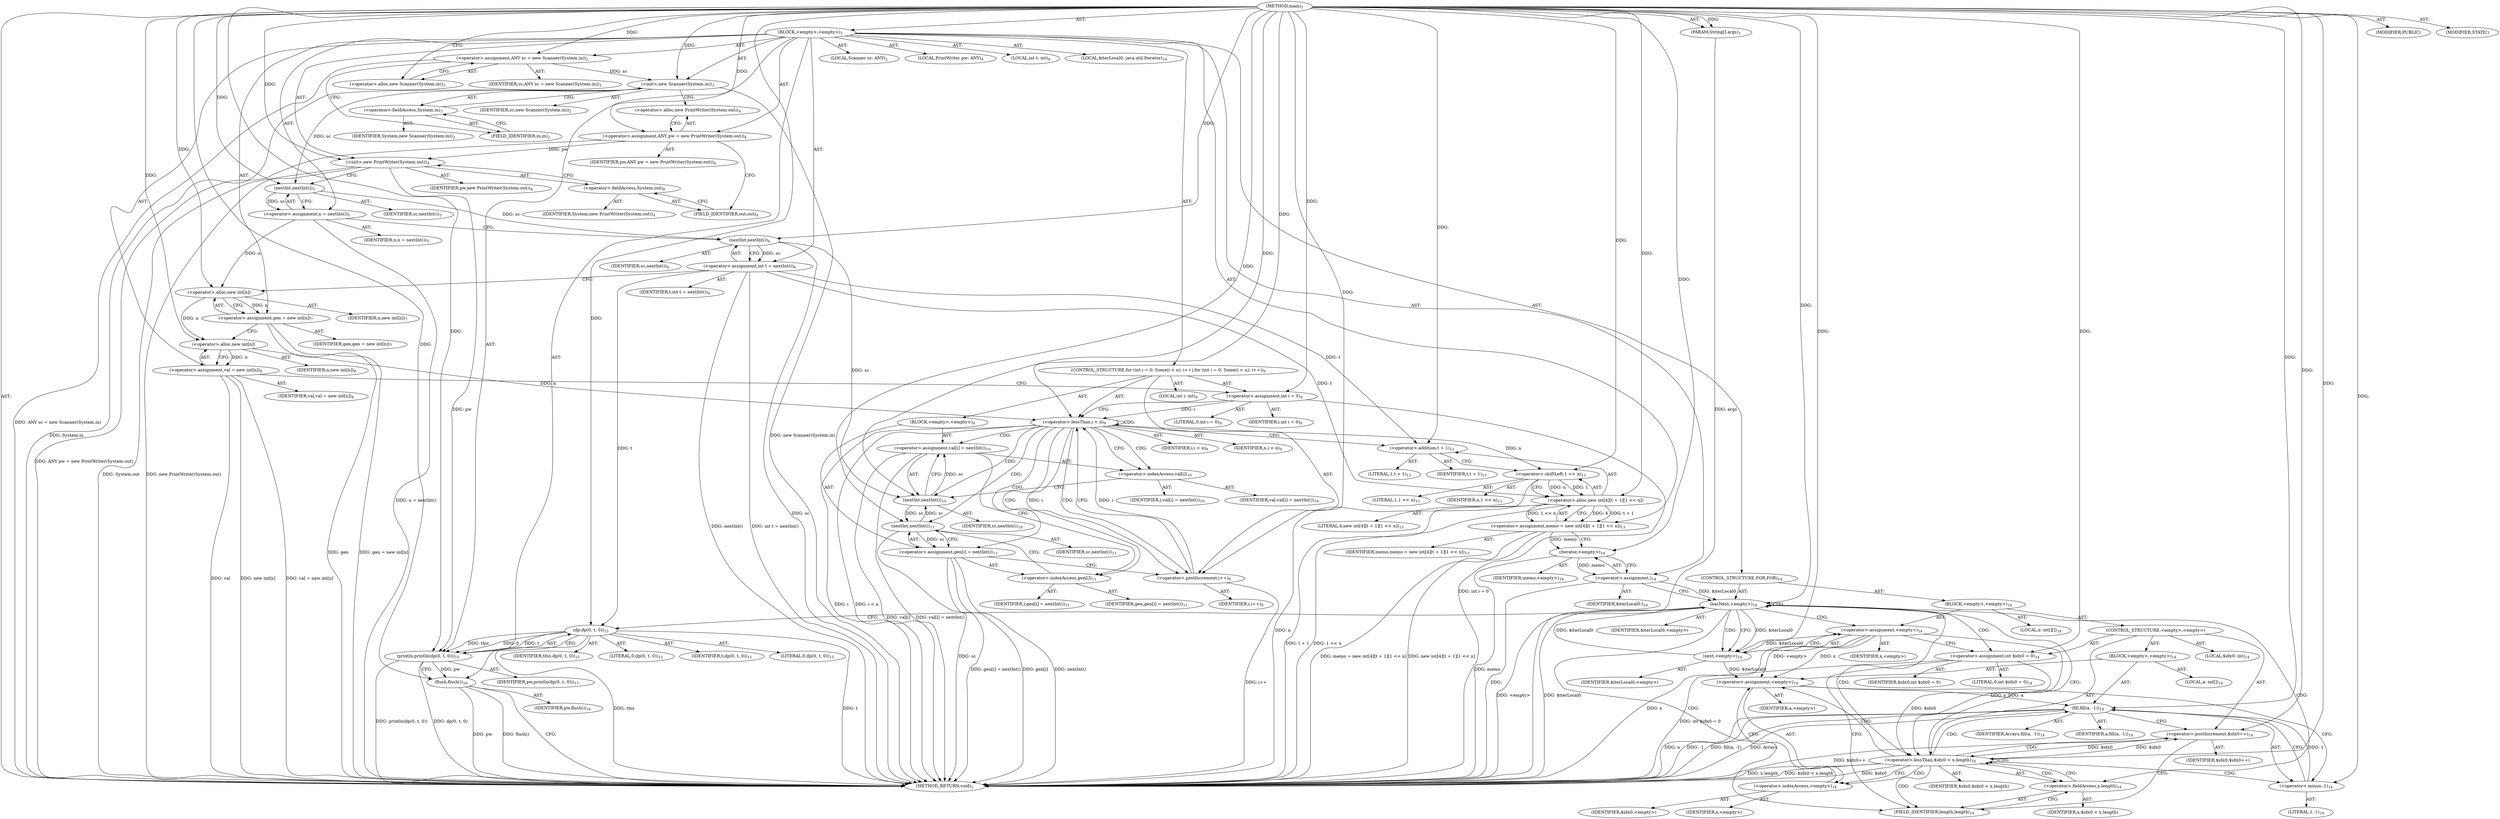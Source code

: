 digraph "main" {  
"21" [label = <(METHOD,main)<SUB>1</SUB>> ]
"22" [label = <(PARAM,String[] args)<SUB>1</SUB>> ]
"23" [label = <(BLOCK,&lt;empty&gt;,&lt;empty&gt;)<SUB>1</SUB>> ]
"4" [label = <(LOCAL,Scanner sc: ANY)<SUB>2</SUB>> ]
"24" [label = <(&lt;operator&gt;.assignment,ANY sc = new Scanner(System.in))<SUB>2</SUB>> ]
"25" [label = <(IDENTIFIER,sc,ANY sc = new Scanner(System.in))<SUB>2</SUB>> ]
"26" [label = <(&lt;operator&gt;.alloc,new Scanner(System.in))<SUB>2</SUB>> ]
"27" [label = <(&lt;init&gt;,new Scanner(System.in))<SUB>2</SUB>> ]
"3" [label = <(IDENTIFIER,sc,new Scanner(System.in))<SUB>2</SUB>> ]
"28" [label = <(&lt;operator&gt;.fieldAccess,System.in)<SUB>2</SUB>> ]
"29" [label = <(IDENTIFIER,System,new Scanner(System.in))<SUB>2</SUB>> ]
"30" [label = <(FIELD_IDENTIFIER,in,in)<SUB>2</SUB>> ]
"6" [label = <(LOCAL,PrintWriter pw: ANY)<SUB>4</SUB>> ]
"31" [label = <(&lt;operator&gt;.assignment,ANY pw = new PrintWriter(System.out))<SUB>4</SUB>> ]
"32" [label = <(IDENTIFIER,pw,ANY pw = new PrintWriter(System.out))<SUB>4</SUB>> ]
"33" [label = <(&lt;operator&gt;.alloc,new PrintWriter(System.out))<SUB>4</SUB>> ]
"34" [label = <(&lt;init&gt;,new PrintWriter(System.out))<SUB>4</SUB>> ]
"5" [label = <(IDENTIFIER,pw,new PrintWriter(System.out))<SUB>4</SUB>> ]
"35" [label = <(&lt;operator&gt;.fieldAccess,System.out)<SUB>4</SUB>> ]
"36" [label = <(IDENTIFIER,System,new PrintWriter(System.out))<SUB>4</SUB>> ]
"37" [label = <(FIELD_IDENTIFIER,out,out)<SUB>4</SUB>> ]
"38" [label = <(&lt;operator&gt;.assignment,n = nextInt())<SUB>5</SUB>> ]
"39" [label = <(IDENTIFIER,n,n = nextInt())<SUB>5</SUB>> ]
"40" [label = <(nextInt,nextInt())<SUB>5</SUB>> ]
"41" [label = <(IDENTIFIER,sc,nextInt())<SUB>5</SUB>> ]
"42" [label = <(LOCAL,int t: int)<SUB>6</SUB>> ]
"43" [label = <(&lt;operator&gt;.assignment,int t = nextInt())<SUB>6</SUB>> ]
"44" [label = <(IDENTIFIER,t,int t = nextInt())<SUB>6</SUB>> ]
"45" [label = <(nextInt,nextInt())<SUB>6</SUB>> ]
"46" [label = <(IDENTIFIER,sc,nextInt())<SUB>6</SUB>> ]
"47" [label = <(&lt;operator&gt;.assignment,gen = new int[n])<SUB>7</SUB>> ]
"48" [label = <(IDENTIFIER,gen,gen = new int[n])<SUB>7</SUB>> ]
"49" [label = <(&lt;operator&gt;.alloc,new int[n])> ]
"50" [label = <(IDENTIFIER,n,new int[n])<SUB>7</SUB>> ]
"51" [label = <(&lt;operator&gt;.assignment,val = new int[n])<SUB>8</SUB>> ]
"52" [label = <(IDENTIFIER,val,val = new int[n])<SUB>8</SUB>> ]
"53" [label = <(&lt;operator&gt;.alloc,new int[n])> ]
"54" [label = <(IDENTIFIER,n,new int[n])<SUB>8</SUB>> ]
"55" [label = <(CONTROL_STRUCTURE,for (int i = 0; Some(i &lt; n); i++),for (int i = 0; Some(i &lt; n); i++))<SUB>9</SUB>> ]
"56" [label = <(LOCAL,int i: int)<SUB>9</SUB>> ]
"57" [label = <(&lt;operator&gt;.assignment,int i = 0)<SUB>9</SUB>> ]
"58" [label = <(IDENTIFIER,i,int i = 0)<SUB>9</SUB>> ]
"59" [label = <(LITERAL,0,int i = 0)<SUB>9</SUB>> ]
"60" [label = <(&lt;operator&gt;.lessThan,i &lt; n)<SUB>9</SUB>> ]
"61" [label = <(IDENTIFIER,i,i &lt; n)<SUB>9</SUB>> ]
"62" [label = <(IDENTIFIER,n,i &lt; n)<SUB>9</SUB>> ]
"63" [label = <(&lt;operator&gt;.postIncrement,i++)<SUB>9</SUB>> ]
"64" [label = <(IDENTIFIER,i,i++)<SUB>9</SUB>> ]
"65" [label = <(BLOCK,&lt;empty&gt;,&lt;empty&gt;)<SUB>9</SUB>> ]
"66" [label = <(&lt;operator&gt;.assignment,val[i] = nextInt())<SUB>10</SUB>> ]
"67" [label = <(&lt;operator&gt;.indexAccess,val[i])<SUB>10</SUB>> ]
"68" [label = <(IDENTIFIER,val,val[i] = nextInt())<SUB>10</SUB>> ]
"69" [label = <(IDENTIFIER,i,val[i] = nextInt())<SUB>10</SUB>> ]
"70" [label = <(nextInt,nextInt())<SUB>10</SUB>> ]
"71" [label = <(IDENTIFIER,sc,nextInt())<SUB>10</SUB>> ]
"72" [label = <(&lt;operator&gt;.assignment,gen[i] = nextInt())<SUB>11</SUB>> ]
"73" [label = <(&lt;operator&gt;.indexAccess,gen[i])<SUB>11</SUB>> ]
"74" [label = <(IDENTIFIER,gen,gen[i] = nextInt())<SUB>11</SUB>> ]
"75" [label = <(IDENTIFIER,i,gen[i] = nextInt())<SUB>11</SUB>> ]
"76" [label = <(nextInt,nextInt())<SUB>11</SUB>> ]
"77" [label = <(IDENTIFIER,sc,nextInt())<SUB>11</SUB>> ]
"78" [label = <(&lt;operator&gt;.assignment,memo = new int[4][t + 1][1 &lt;&lt; n])<SUB>13</SUB>> ]
"79" [label = <(IDENTIFIER,memo,memo = new int[4][t + 1][1 &lt;&lt; n])<SUB>13</SUB>> ]
"80" [label = <(&lt;operator&gt;.alloc,new int[4][t + 1][1 &lt;&lt; n])> ]
"81" [label = <(LITERAL,4,new int[4][t + 1][1 &lt;&lt; n])<SUB>13</SUB>> ]
"82" [label = <(&lt;operator&gt;.addition,t + 1)<SUB>13</SUB>> ]
"83" [label = <(IDENTIFIER,t,t + 1)<SUB>13</SUB>> ]
"84" [label = <(LITERAL,1,t + 1)<SUB>13</SUB>> ]
"85" [label = <(&lt;operator&gt;.shiftLeft,1 &lt;&lt; n)<SUB>13</SUB>> ]
"86" [label = <(LITERAL,1,1 &lt;&lt; n)<SUB>13</SUB>> ]
"87" [label = <(IDENTIFIER,n,1 &lt;&lt; n)<SUB>13</SUB>> ]
"88" [label = <(LOCAL,$iterLocal0: java.util.Iterator)<SUB>14</SUB>> ]
"89" [label = <(&lt;operator&gt;.assignment,)<SUB>14</SUB>> ]
"90" [label = <(IDENTIFIER,$iterLocal0,)<SUB>14</SUB>> ]
"91" [label = <(iterator,&lt;empty&gt;)<SUB>14</SUB>> ]
"92" [label = <(IDENTIFIER,memo,&lt;empty&gt;)<SUB>14</SUB>> ]
"93" [label = <(CONTROL_STRUCTURE,FOR,FOR)<SUB>14</SUB>> ]
"94" [label = <(hasNext,&lt;empty&gt;)<SUB>14</SUB>> ]
"95" [label = <(IDENTIFIER,$iterLocal0,&lt;empty&gt;)> ]
"96" [label = <(BLOCK,&lt;empty&gt;,&lt;empty&gt;)<SUB>14</SUB>> ]
"97" [label = <(LOCAL,x: int[][])<SUB>14</SUB>> ]
"98" [label = <(&lt;operator&gt;.assignment,&lt;empty&gt;)<SUB>14</SUB>> ]
"99" [label = <(IDENTIFIER,x,&lt;empty&gt;)> ]
"100" [label = <(next,&lt;empty&gt;)<SUB>14</SUB>> ]
"101" [label = <(IDENTIFIER,$iterLocal0,&lt;empty&gt;)> ]
"102" [label = <(CONTROL_STRUCTURE,&lt;empty&gt;,&lt;empty&gt;)> ]
"103" [label = <(LOCAL,$idx0: int)<SUB>14</SUB>> ]
"104" [label = <(&lt;operator&gt;.assignment,int $idx0 = 0)<SUB>14</SUB>> ]
"105" [label = <(IDENTIFIER,$idx0,int $idx0 = 0)> ]
"106" [label = <(LITERAL,0,int $idx0 = 0)<SUB>14</SUB>> ]
"107" [label = <(&lt;operator&gt;.lessThan,$idx0 &lt; x.length)<SUB>14</SUB>> ]
"108" [label = <(IDENTIFIER,$idx0,$idx0 &lt; x.length)> ]
"109" [label = <(&lt;operator&gt;.fieldAccess,x.length)<SUB>14</SUB>> ]
"110" [label = <(IDENTIFIER,x,$idx0 &lt; x.length)> ]
"111" [label = <(FIELD_IDENTIFIER,length,length)<SUB>14</SUB>> ]
"112" [label = <(&lt;operator&gt;.postIncrement,$idx0++)<SUB>14</SUB>> ]
"113" [label = <(IDENTIFIER,$idx0,$idx0++)> ]
"114" [label = <(BLOCK,&lt;empty&gt;,&lt;empty&gt;)<SUB>14</SUB>> ]
"115" [label = <(LOCAL,a: int[])<SUB>14</SUB>> ]
"116" [label = <(&lt;operator&gt;.assignment,&lt;empty&gt;)<SUB>14</SUB>> ]
"117" [label = <(IDENTIFIER,a,&lt;empty&gt;)> ]
"118" [label = <(&lt;operator&gt;.indexAccess,&lt;empty&gt;)<SUB>14</SUB>> ]
"119" [label = <(IDENTIFIER,x,&lt;empty&gt;)> ]
"120" [label = <(IDENTIFIER,$idx0,&lt;empty&gt;)> ]
"121" [label = <(fill,fill(a, -1))<SUB>14</SUB>> ]
"122" [label = <(IDENTIFIER,Arrays,fill(a, -1))<SUB>14</SUB>> ]
"123" [label = <(IDENTIFIER,a,fill(a, -1))<SUB>14</SUB>> ]
"124" [label = <(&lt;operator&gt;.minus,-1)<SUB>14</SUB>> ]
"125" [label = <(LITERAL,1,-1)<SUB>14</SUB>> ]
"126" [label = <(println,println(dp(0, t, 0)))<SUB>15</SUB>> ]
"127" [label = <(IDENTIFIER,pw,println(dp(0, t, 0)))<SUB>15</SUB>> ]
"128" [label = <(dp,dp(0, t, 0))<SUB>15</SUB>> ]
"129" [label = <(IDENTIFIER,this,dp(0, t, 0))<SUB>15</SUB>> ]
"130" [label = <(LITERAL,0,dp(0, t, 0))<SUB>15</SUB>> ]
"131" [label = <(IDENTIFIER,t,dp(0, t, 0))<SUB>15</SUB>> ]
"132" [label = <(LITERAL,0,dp(0, t, 0))<SUB>15</SUB>> ]
"133" [label = <(flush,flush())<SUB>16</SUB>> ]
"134" [label = <(IDENTIFIER,pw,flush())<SUB>16</SUB>> ]
"135" [label = <(MODIFIER,PUBLIC)> ]
"136" [label = <(MODIFIER,STATIC)> ]
"137" [label = <(METHOD_RETURN,void)<SUB>1</SUB>> ]
  "21" -> "22"  [ label = "AST: "] 
  "21" -> "23"  [ label = "AST: "] 
  "21" -> "135"  [ label = "AST: "] 
  "21" -> "136"  [ label = "AST: "] 
  "21" -> "137"  [ label = "AST: "] 
  "23" -> "4"  [ label = "AST: "] 
  "23" -> "24"  [ label = "AST: "] 
  "23" -> "27"  [ label = "AST: "] 
  "23" -> "6"  [ label = "AST: "] 
  "23" -> "31"  [ label = "AST: "] 
  "23" -> "34"  [ label = "AST: "] 
  "23" -> "38"  [ label = "AST: "] 
  "23" -> "42"  [ label = "AST: "] 
  "23" -> "43"  [ label = "AST: "] 
  "23" -> "47"  [ label = "AST: "] 
  "23" -> "51"  [ label = "AST: "] 
  "23" -> "55"  [ label = "AST: "] 
  "23" -> "78"  [ label = "AST: "] 
  "23" -> "88"  [ label = "AST: "] 
  "23" -> "89"  [ label = "AST: "] 
  "23" -> "93"  [ label = "AST: "] 
  "23" -> "126"  [ label = "AST: "] 
  "23" -> "133"  [ label = "AST: "] 
  "24" -> "25"  [ label = "AST: "] 
  "24" -> "26"  [ label = "AST: "] 
  "27" -> "3"  [ label = "AST: "] 
  "27" -> "28"  [ label = "AST: "] 
  "28" -> "29"  [ label = "AST: "] 
  "28" -> "30"  [ label = "AST: "] 
  "31" -> "32"  [ label = "AST: "] 
  "31" -> "33"  [ label = "AST: "] 
  "34" -> "5"  [ label = "AST: "] 
  "34" -> "35"  [ label = "AST: "] 
  "35" -> "36"  [ label = "AST: "] 
  "35" -> "37"  [ label = "AST: "] 
  "38" -> "39"  [ label = "AST: "] 
  "38" -> "40"  [ label = "AST: "] 
  "40" -> "41"  [ label = "AST: "] 
  "43" -> "44"  [ label = "AST: "] 
  "43" -> "45"  [ label = "AST: "] 
  "45" -> "46"  [ label = "AST: "] 
  "47" -> "48"  [ label = "AST: "] 
  "47" -> "49"  [ label = "AST: "] 
  "49" -> "50"  [ label = "AST: "] 
  "51" -> "52"  [ label = "AST: "] 
  "51" -> "53"  [ label = "AST: "] 
  "53" -> "54"  [ label = "AST: "] 
  "55" -> "56"  [ label = "AST: "] 
  "55" -> "57"  [ label = "AST: "] 
  "55" -> "60"  [ label = "AST: "] 
  "55" -> "63"  [ label = "AST: "] 
  "55" -> "65"  [ label = "AST: "] 
  "57" -> "58"  [ label = "AST: "] 
  "57" -> "59"  [ label = "AST: "] 
  "60" -> "61"  [ label = "AST: "] 
  "60" -> "62"  [ label = "AST: "] 
  "63" -> "64"  [ label = "AST: "] 
  "65" -> "66"  [ label = "AST: "] 
  "65" -> "72"  [ label = "AST: "] 
  "66" -> "67"  [ label = "AST: "] 
  "66" -> "70"  [ label = "AST: "] 
  "67" -> "68"  [ label = "AST: "] 
  "67" -> "69"  [ label = "AST: "] 
  "70" -> "71"  [ label = "AST: "] 
  "72" -> "73"  [ label = "AST: "] 
  "72" -> "76"  [ label = "AST: "] 
  "73" -> "74"  [ label = "AST: "] 
  "73" -> "75"  [ label = "AST: "] 
  "76" -> "77"  [ label = "AST: "] 
  "78" -> "79"  [ label = "AST: "] 
  "78" -> "80"  [ label = "AST: "] 
  "80" -> "81"  [ label = "AST: "] 
  "80" -> "82"  [ label = "AST: "] 
  "80" -> "85"  [ label = "AST: "] 
  "82" -> "83"  [ label = "AST: "] 
  "82" -> "84"  [ label = "AST: "] 
  "85" -> "86"  [ label = "AST: "] 
  "85" -> "87"  [ label = "AST: "] 
  "89" -> "90"  [ label = "AST: "] 
  "89" -> "91"  [ label = "AST: "] 
  "91" -> "92"  [ label = "AST: "] 
  "93" -> "94"  [ label = "AST: "] 
  "93" -> "96"  [ label = "AST: "] 
  "94" -> "95"  [ label = "AST: "] 
  "96" -> "97"  [ label = "AST: "] 
  "96" -> "98"  [ label = "AST: "] 
  "96" -> "102"  [ label = "AST: "] 
  "98" -> "99"  [ label = "AST: "] 
  "98" -> "100"  [ label = "AST: "] 
  "100" -> "101"  [ label = "AST: "] 
  "102" -> "103"  [ label = "AST: "] 
  "102" -> "104"  [ label = "AST: "] 
  "102" -> "107"  [ label = "AST: "] 
  "102" -> "112"  [ label = "AST: "] 
  "102" -> "114"  [ label = "AST: "] 
  "104" -> "105"  [ label = "AST: "] 
  "104" -> "106"  [ label = "AST: "] 
  "107" -> "108"  [ label = "AST: "] 
  "107" -> "109"  [ label = "AST: "] 
  "109" -> "110"  [ label = "AST: "] 
  "109" -> "111"  [ label = "AST: "] 
  "112" -> "113"  [ label = "AST: "] 
  "114" -> "115"  [ label = "AST: "] 
  "114" -> "116"  [ label = "AST: "] 
  "114" -> "121"  [ label = "AST: "] 
  "116" -> "117"  [ label = "AST: "] 
  "116" -> "118"  [ label = "AST: "] 
  "118" -> "119"  [ label = "AST: "] 
  "118" -> "120"  [ label = "AST: "] 
  "121" -> "122"  [ label = "AST: "] 
  "121" -> "123"  [ label = "AST: "] 
  "121" -> "124"  [ label = "AST: "] 
  "124" -> "125"  [ label = "AST: "] 
  "126" -> "127"  [ label = "AST: "] 
  "126" -> "128"  [ label = "AST: "] 
  "128" -> "129"  [ label = "AST: "] 
  "128" -> "130"  [ label = "AST: "] 
  "128" -> "131"  [ label = "AST: "] 
  "128" -> "132"  [ label = "AST: "] 
  "133" -> "134"  [ label = "AST: "] 
  "24" -> "30"  [ label = "CFG: "] 
  "27" -> "33"  [ label = "CFG: "] 
  "31" -> "37"  [ label = "CFG: "] 
  "34" -> "40"  [ label = "CFG: "] 
  "38" -> "45"  [ label = "CFG: "] 
  "43" -> "49"  [ label = "CFG: "] 
  "47" -> "53"  [ label = "CFG: "] 
  "51" -> "57"  [ label = "CFG: "] 
  "78" -> "91"  [ label = "CFG: "] 
  "89" -> "94"  [ label = "CFG: "] 
  "126" -> "133"  [ label = "CFG: "] 
  "133" -> "137"  [ label = "CFG: "] 
  "26" -> "24"  [ label = "CFG: "] 
  "28" -> "27"  [ label = "CFG: "] 
  "33" -> "31"  [ label = "CFG: "] 
  "35" -> "34"  [ label = "CFG: "] 
  "40" -> "38"  [ label = "CFG: "] 
  "45" -> "43"  [ label = "CFG: "] 
  "49" -> "47"  [ label = "CFG: "] 
  "53" -> "51"  [ label = "CFG: "] 
  "57" -> "60"  [ label = "CFG: "] 
  "60" -> "67"  [ label = "CFG: "] 
  "60" -> "82"  [ label = "CFG: "] 
  "63" -> "60"  [ label = "CFG: "] 
  "80" -> "78"  [ label = "CFG: "] 
  "91" -> "89"  [ label = "CFG: "] 
  "94" -> "100"  [ label = "CFG: "] 
  "94" -> "128"  [ label = "CFG: "] 
  "128" -> "126"  [ label = "CFG: "] 
  "30" -> "28"  [ label = "CFG: "] 
  "37" -> "35"  [ label = "CFG: "] 
  "66" -> "73"  [ label = "CFG: "] 
  "72" -> "63"  [ label = "CFG: "] 
  "82" -> "85"  [ label = "CFG: "] 
  "85" -> "80"  [ label = "CFG: "] 
  "98" -> "104"  [ label = "CFG: "] 
  "67" -> "70"  [ label = "CFG: "] 
  "70" -> "66"  [ label = "CFG: "] 
  "73" -> "76"  [ label = "CFG: "] 
  "76" -> "72"  [ label = "CFG: "] 
  "100" -> "98"  [ label = "CFG: "] 
  "104" -> "111"  [ label = "CFG: "] 
  "107" -> "94"  [ label = "CFG: "] 
  "107" -> "118"  [ label = "CFG: "] 
  "112" -> "111"  [ label = "CFG: "] 
  "109" -> "107"  [ label = "CFG: "] 
  "116" -> "124"  [ label = "CFG: "] 
  "121" -> "112"  [ label = "CFG: "] 
  "111" -> "109"  [ label = "CFG: "] 
  "118" -> "116"  [ label = "CFG: "] 
  "124" -> "121"  [ label = "CFG: "] 
  "21" -> "26"  [ label = "CFG: "] 
  "22" -> "137"  [ label = "DDG: args"] 
  "24" -> "137"  [ label = "DDG: ANY sc = new Scanner(System.in)"] 
  "27" -> "137"  [ label = "DDG: System.in"] 
  "27" -> "137"  [ label = "DDG: new Scanner(System.in)"] 
  "31" -> "137"  [ label = "DDG: ANY pw = new PrintWriter(System.out)"] 
  "34" -> "137"  [ label = "DDG: System.out"] 
  "34" -> "137"  [ label = "DDG: new PrintWriter(System.out)"] 
  "38" -> "137"  [ label = "DDG: n = nextInt()"] 
  "45" -> "137"  [ label = "DDG: sc"] 
  "43" -> "137"  [ label = "DDG: nextInt()"] 
  "43" -> "137"  [ label = "DDG: int t = nextInt()"] 
  "47" -> "137"  [ label = "DDG: gen"] 
  "47" -> "137"  [ label = "DDG: gen = new int[n]"] 
  "51" -> "137"  [ label = "DDG: val"] 
  "51" -> "137"  [ label = "DDG: new int[n]"] 
  "51" -> "137"  [ label = "DDG: val = new int[n]"] 
  "57" -> "137"  [ label = "DDG: int i = 0"] 
  "60" -> "137"  [ label = "DDG: i"] 
  "60" -> "137"  [ label = "DDG: i &lt; n"] 
  "80" -> "137"  [ label = "DDG: t + 1"] 
  "85" -> "137"  [ label = "DDG: n"] 
  "80" -> "137"  [ label = "DDG: 1 &lt;&lt; n"] 
  "78" -> "137"  [ label = "DDG: new int[4][t + 1][1 &lt;&lt; n]"] 
  "78" -> "137"  [ label = "DDG: memo = new int[4][t + 1][1 &lt;&lt; n]"] 
  "91" -> "137"  [ label = "DDG: memo"] 
  "89" -> "137"  [ label = "DDG: "] 
  "94" -> "137"  [ label = "DDG: $iterLocal0"] 
  "94" -> "137"  [ label = "DDG: &lt;empty&gt;"] 
  "128" -> "137"  [ label = "DDG: t"] 
  "126" -> "137"  [ label = "DDG: dp(0, t, 0)"] 
  "126" -> "137"  [ label = "DDG: println(dp(0, t, 0))"] 
  "133" -> "137"  [ label = "DDG: pw"] 
  "133" -> "137"  [ label = "DDG: flush()"] 
  "98" -> "137"  [ label = "DDG: x"] 
  "104" -> "137"  [ label = "DDG: int $idx0 = 0"] 
  "107" -> "137"  [ label = "DDG: $idx0"] 
  "107" -> "137"  [ label = "DDG: x.length"] 
  "107" -> "137"  [ label = "DDG: $idx0 &lt; x.length"] 
  "121" -> "137"  [ label = "DDG: a"] 
  "121" -> "137"  [ label = "DDG: -1"] 
  "121" -> "137"  [ label = "DDG: fill(a, -1)"] 
  "112" -> "137"  [ label = "DDG: $idx0++"] 
  "66" -> "137"  [ label = "DDG: val[i]"] 
  "66" -> "137"  [ label = "DDG: val[i] = nextInt()"] 
  "72" -> "137"  [ label = "DDG: gen[i]"] 
  "76" -> "137"  [ label = "DDG: sc"] 
  "72" -> "137"  [ label = "DDG: nextInt()"] 
  "72" -> "137"  [ label = "DDG: gen[i] = nextInt()"] 
  "63" -> "137"  [ label = "DDG: i++"] 
  "128" -> "137"  [ label = "DDG: this"] 
  "121" -> "137"  [ label = "DDG: Arrays"] 
  "21" -> "22"  [ label = "DDG: "] 
  "21" -> "24"  [ label = "DDG: "] 
  "21" -> "31"  [ label = "DDG: "] 
  "40" -> "38"  [ label = "DDG: sc"] 
  "45" -> "43"  [ label = "DDG: sc"] 
  "49" -> "47"  [ label = "DDG: n"] 
  "53" -> "51"  [ label = "DDG: n"] 
  "80" -> "78"  [ label = "DDG: 4"] 
  "80" -> "78"  [ label = "DDG: t + 1"] 
  "80" -> "78"  [ label = "DDG: 1 &lt;&lt; n"] 
  "91" -> "89"  [ label = "DDG: memo"] 
  "24" -> "27"  [ label = "DDG: sc"] 
  "21" -> "27"  [ label = "DDG: "] 
  "31" -> "34"  [ label = "DDG: pw"] 
  "21" -> "34"  [ label = "DDG: "] 
  "21" -> "57"  [ label = "DDG: "] 
  "34" -> "126"  [ label = "DDG: pw"] 
  "21" -> "126"  [ label = "DDG: "] 
  "128" -> "126"  [ label = "DDG: this"] 
  "128" -> "126"  [ label = "DDG: 0"] 
  "128" -> "126"  [ label = "DDG: t"] 
  "126" -> "133"  [ label = "DDG: pw"] 
  "21" -> "133"  [ label = "DDG: "] 
  "27" -> "40"  [ label = "DDG: sc"] 
  "21" -> "40"  [ label = "DDG: "] 
  "40" -> "45"  [ label = "DDG: sc"] 
  "21" -> "45"  [ label = "DDG: "] 
  "38" -> "49"  [ label = "DDG: n"] 
  "21" -> "49"  [ label = "DDG: "] 
  "49" -> "53"  [ label = "DDG: n"] 
  "21" -> "53"  [ label = "DDG: "] 
  "57" -> "60"  [ label = "DDG: i"] 
  "63" -> "60"  [ label = "DDG: i"] 
  "21" -> "60"  [ label = "DDG: "] 
  "53" -> "60"  [ label = "DDG: n"] 
  "60" -> "63"  [ label = "DDG: i"] 
  "21" -> "63"  [ label = "DDG: "] 
  "70" -> "66"  [ label = "DDG: sc"] 
  "76" -> "72"  [ label = "DDG: sc"] 
  "21" -> "80"  [ label = "DDG: "] 
  "43" -> "80"  [ label = "DDG: t"] 
  "85" -> "80"  [ label = "DDG: 1"] 
  "85" -> "80"  [ label = "DDG: n"] 
  "78" -> "91"  [ label = "DDG: memo"] 
  "21" -> "91"  [ label = "DDG: "] 
  "89" -> "94"  [ label = "DDG: $iterLocal0"] 
  "100" -> "94"  [ label = "DDG: $iterLocal0"] 
  "21" -> "94"  [ label = "DDG: "] 
  "100" -> "98"  [ label = "DDG: $iterLocal0"] 
  "21" -> "128"  [ label = "DDG: "] 
  "43" -> "128"  [ label = "DDG: t"] 
  "43" -> "82"  [ label = "DDG: t"] 
  "21" -> "82"  [ label = "DDG: "] 
  "21" -> "85"  [ label = "DDG: "] 
  "60" -> "85"  [ label = "DDG: n"] 
  "21" -> "104"  [ label = "DDG: "] 
  "45" -> "70"  [ label = "DDG: sc"] 
  "76" -> "70"  [ label = "DDG: sc"] 
  "21" -> "70"  [ label = "DDG: "] 
  "70" -> "76"  [ label = "DDG: sc"] 
  "21" -> "76"  [ label = "DDG: "] 
  "94" -> "100"  [ label = "DDG: $iterLocal0"] 
  "21" -> "100"  [ label = "DDG: "] 
  "104" -> "107"  [ label = "DDG: $idx0"] 
  "112" -> "107"  [ label = "DDG: $idx0"] 
  "21" -> "107"  [ label = "DDG: "] 
  "98" -> "107"  [ label = "DDG: x"] 
  "107" -> "112"  [ label = "DDG: $idx0"] 
  "21" -> "112"  [ label = "DDG: "] 
  "98" -> "116"  [ label = "DDG: x"] 
  "98" -> "116"  [ label = "DDG: &lt;empty&gt;"] 
  "100" -> "116"  [ label = "DDG: $iterLocal0"] 
  "21" -> "121"  [ label = "DDG: "] 
  "116" -> "121"  [ label = "DDG: a"] 
  "124" -> "121"  [ label = "DDG: 1"] 
  "21" -> "124"  [ label = "DDG: "] 
  "60" -> "60"  [ label = "CDG: "] 
  "60" -> "73"  [ label = "CDG: "] 
  "60" -> "66"  [ label = "CDG: "] 
  "60" -> "72"  [ label = "CDG: "] 
  "60" -> "67"  [ label = "CDG: "] 
  "60" -> "70"  [ label = "CDG: "] 
  "60" -> "63"  [ label = "CDG: "] 
  "60" -> "76"  [ label = "CDG: "] 
  "94" -> "107"  [ label = "CDG: "] 
  "94" -> "94"  [ label = "CDG: "] 
  "94" -> "98"  [ label = "CDG: "] 
  "94" -> "100"  [ label = "CDG: "] 
  "94" -> "104"  [ label = "CDG: "] 
  "94" -> "111"  [ label = "CDG: "] 
  "94" -> "109"  [ label = "CDG: "] 
  "107" -> "107"  [ label = "CDG: "] 
  "107" -> "116"  [ label = "CDG: "] 
  "107" -> "118"  [ label = "CDG: "] 
  "107" -> "121"  [ label = "CDG: "] 
  "107" -> "112"  [ label = "CDG: "] 
  "107" -> "124"  [ label = "CDG: "] 
  "107" -> "111"  [ label = "CDG: "] 
  "107" -> "109"  [ label = "CDG: "] 
}
